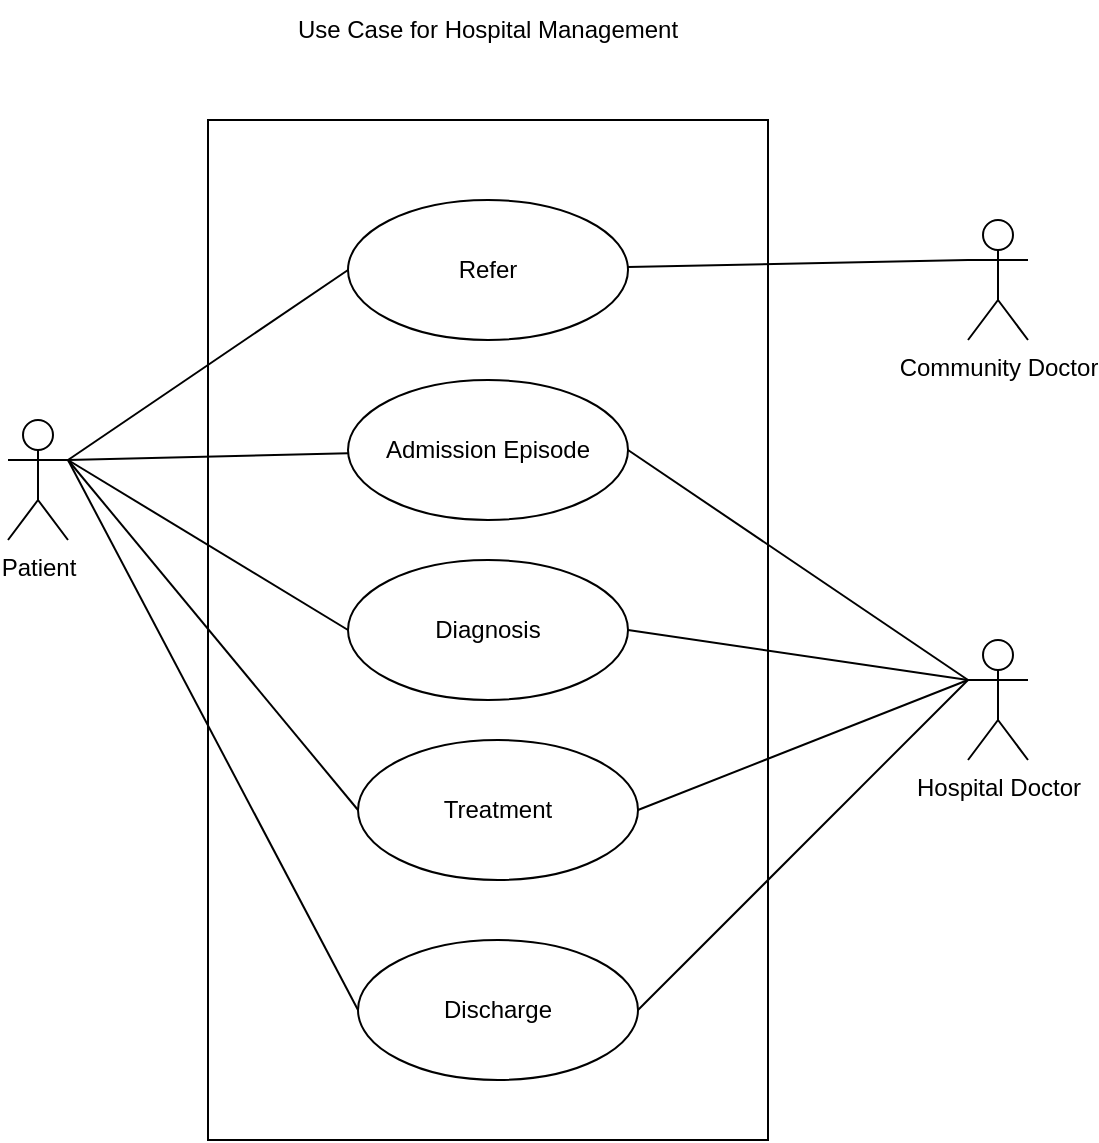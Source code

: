 <mxfile version="22.1.15" type="github">
  <diagram name="Page-1" id="XL-B12niI-cdZz2wsxcw">
    <mxGraphModel dx="1434" dy="780" grid="1" gridSize="10" guides="1" tooltips="1" connect="1" arrows="1" fold="1" page="1" pageScale="1" pageWidth="850" pageHeight="1100" math="0" shadow="0">
      <root>
        <mxCell id="0" />
        <mxCell id="1" parent="0" />
        <mxCell id="2Q7LOCC0LEsp8IKtEkvK-1" value="Community Doctor" style="shape=umlActor;verticalLabelPosition=bottom;verticalAlign=top;html=1;outlineConnect=0;" vertex="1" parent="1">
          <mxGeometry x="660" y="130" width="30" height="60" as="geometry" />
        </mxCell>
        <mxCell id="2Q7LOCC0LEsp8IKtEkvK-2" value="Hospital Doctor" style="shape=umlActor;verticalLabelPosition=bottom;verticalAlign=top;html=1;outlineConnect=0;" vertex="1" parent="1">
          <mxGeometry x="660" y="340" width="30" height="60" as="geometry" />
        </mxCell>
        <mxCell id="2Q7LOCC0LEsp8IKtEkvK-3" value="Patient" style="shape=umlActor;verticalLabelPosition=bottom;verticalAlign=top;html=1;outlineConnect=0;" vertex="1" parent="1">
          <mxGeometry x="180" y="230" width="30" height="60" as="geometry" />
        </mxCell>
        <mxCell id="2Q7LOCC0LEsp8IKtEkvK-4" value="" style="rounded=0;whiteSpace=wrap;html=1;" vertex="1" parent="1">
          <mxGeometry x="280" y="80" width="280" height="510" as="geometry" />
        </mxCell>
        <mxCell id="2Q7LOCC0LEsp8IKtEkvK-5" value="Refer" style="ellipse;whiteSpace=wrap;html=1;" vertex="1" parent="1">
          <mxGeometry x="350" y="120" width="140" height="70" as="geometry" />
        </mxCell>
        <mxCell id="2Q7LOCC0LEsp8IKtEkvK-6" value="Admission Episode" style="ellipse;whiteSpace=wrap;html=1;" vertex="1" parent="1">
          <mxGeometry x="350" y="210" width="140" height="70" as="geometry" />
        </mxCell>
        <mxCell id="2Q7LOCC0LEsp8IKtEkvK-7" value="Diagnosis" style="ellipse;whiteSpace=wrap;html=1;" vertex="1" parent="1">
          <mxGeometry x="350" y="300" width="140" height="70" as="geometry" />
        </mxCell>
        <mxCell id="2Q7LOCC0LEsp8IKtEkvK-8" value="Treatment" style="ellipse;whiteSpace=wrap;html=1;" vertex="1" parent="1">
          <mxGeometry x="355" y="390" width="140" height="70" as="geometry" />
        </mxCell>
        <mxCell id="2Q7LOCC0LEsp8IKtEkvK-9" value="Discharge" style="ellipse;whiteSpace=wrap;html=1;" vertex="1" parent="1">
          <mxGeometry x="355" y="490" width="140" height="70" as="geometry" />
        </mxCell>
        <mxCell id="2Q7LOCC0LEsp8IKtEkvK-10" value="" style="endArrow=none;html=1;rounded=0;" edge="1" parent="1" source="2Q7LOCC0LEsp8IKtEkvK-5">
          <mxGeometry width="50" height="50" relative="1" as="geometry">
            <mxPoint x="610" y="200" as="sourcePoint" />
            <mxPoint x="660" y="150" as="targetPoint" />
          </mxGeometry>
        </mxCell>
        <mxCell id="2Q7LOCC0LEsp8IKtEkvK-11" value="" style="endArrow=none;html=1;rounded=0;entryX=0;entryY=0.333;entryDx=0;entryDy=0;entryPerimeter=0;exitX=1;exitY=0.5;exitDx=0;exitDy=0;" edge="1" parent="1" source="2Q7LOCC0LEsp8IKtEkvK-6" target="2Q7LOCC0LEsp8IKtEkvK-2">
          <mxGeometry width="50" height="50" relative="1" as="geometry">
            <mxPoint x="495" y="324" as="sourcePoint" />
            <mxPoint x="665" y="320" as="targetPoint" />
          </mxGeometry>
        </mxCell>
        <mxCell id="2Q7LOCC0LEsp8IKtEkvK-12" value="" style="endArrow=none;html=1;rounded=0;entryX=0;entryY=0.333;entryDx=0;entryDy=0;entryPerimeter=0;exitX=1;exitY=0.5;exitDx=0;exitDy=0;" edge="1" parent="1" source="2Q7LOCC0LEsp8IKtEkvK-9" target="2Q7LOCC0LEsp8IKtEkvK-2">
          <mxGeometry width="50" height="50" relative="1" as="geometry">
            <mxPoint x="500" y="255" as="sourcePoint" />
            <mxPoint x="670" y="370" as="targetPoint" />
          </mxGeometry>
        </mxCell>
        <mxCell id="2Q7LOCC0LEsp8IKtEkvK-13" value="" style="endArrow=none;html=1;rounded=0;exitX=1;exitY=0.5;exitDx=0;exitDy=0;" edge="1" parent="1" source="2Q7LOCC0LEsp8IKtEkvK-7">
          <mxGeometry width="50" height="50" relative="1" as="geometry">
            <mxPoint x="500" y="255" as="sourcePoint" />
            <mxPoint x="660" y="360" as="targetPoint" />
          </mxGeometry>
        </mxCell>
        <mxCell id="2Q7LOCC0LEsp8IKtEkvK-14" value="" style="endArrow=none;html=1;rounded=0;exitX=1;exitY=0.5;exitDx=0;exitDy=0;" edge="1" parent="1" source="2Q7LOCC0LEsp8IKtEkvK-8">
          <mxGeometry width="50" height="50" relative="1" as="geometry">
            <mxPoint x="500" y="345" as="sourcePoint" />
            <mxPoint x="660" y="360" as="targetPoint" />
          </mxGeometry>
        </mxCell>
        <mxCell id="2Q7LOCC0LEsp8IKtEkvK-15" value="" style="endArrow=none;html=1;rounded=0;exitX=1;exitY=0.333;exitDx=0;exitDy=0;exitPerimeter=0;entryX=0;entryY=0.5;entryDx=0;entryDy=0;" edge="1" parent="1" source="2Q7LOCC0LEsp8IKtEkvK-3" target="2Q7LOCC0LEsp8IKtEkvK-5">
          <mxGeometry width="50" height="50" relative="1" as="geometry">
            <mxPoint x="310" y="290" as="sourcePoint" />
            <mxPoint x="360" y="240" as="targetPoint" />
          </mxGeometry>
        </mxCell>
        <mxCell id="2Q7LOCC0LEsp8IKtEkvK-16" value="" style="endArrow=none;html=1;rounded=0;" edge="1" parent="1" target="2Q7LOCC0LEsp8IKtEkvK-6">
          <mxGeometry width="50" height="50" relative="1" as="geometry">
            <mxPoint x="210" y="250" as="sourcePoint" />
            <mxPoint x="360" y="165" as="targetPoint" />
          </mxGeometry>
        </mxCell>
        <mxCell id="2Q7LOCC0LEsp8IKtEkvK-17" value="" style="endArrow=none;html=1;rounded=0;entryX=0;entryY=0.5;entryDx=0;entryDy=0;" edge="1" parent="1" target="2Q7LOCC0LEsp8IKtEkvK-7">
          <mxGeometry width="50" height="50" relative="1" as="geometry">
            <mxPoint x="210" y="250" as="sourcePoint" />
            <mxPoint x="360" y="257" as="targetPoint" />
          </mxGeometry>
        </mxCell>
        <mxCell id="2Q7LOCC0LEsp8IKtEkvK-18" value="" style="endArrow=none;html=1;rounded=0;entryX=0;entryY=0.5;entryDx=0;entryDy=0;" edge="1" parent="1" target="2Q7LOCC0LEsp8IKtEkvK-8">
          <mxGeometry width="50" height="50" relative="1" as="geometry">
            <mxPoint x="210" y="250" as="sourcePoint" />
            <mxPoint x="360" y="345" as="targetPoint" />
          </mxGeometry>
        </mxCell>
        <mxCell id="2Q7LOCC0LEsp8IKtEkvK-19" value="" style="endArrow=none;html=1;rounded=0;entryX=0;entryY=0.5;entryDx=0;entryDy=0;" edge="1" parent="1" target="2Q7LOCC0LEsp8IKtEkvK-9">
          <mxGeometry width="50" height="50" relative="1" as="geometry">
            <mxPoint x="210" y="250" as="sourcePoint" />
            <mxPoint x="365" y="435" as="targetPoint" />
          </mxGeometry>
        </mxCell>
        <mxCell id="2Q7LOCC0LEsp8IKtEkvK-20" value="Use Case for Hospital Management" style="text;strokeColor=none;align=center;fillColor=none;html=1;verticalAlign=middle;whiteSpace=wrap;rounded=0;" vertex="1" parent="1">
          <mxGeometry x="310" y="20" width="220" height="30" as="geometry" />
        </mxCell>
      </root>
    </mxGraphModel>
  </diagram>
</mxfile>
